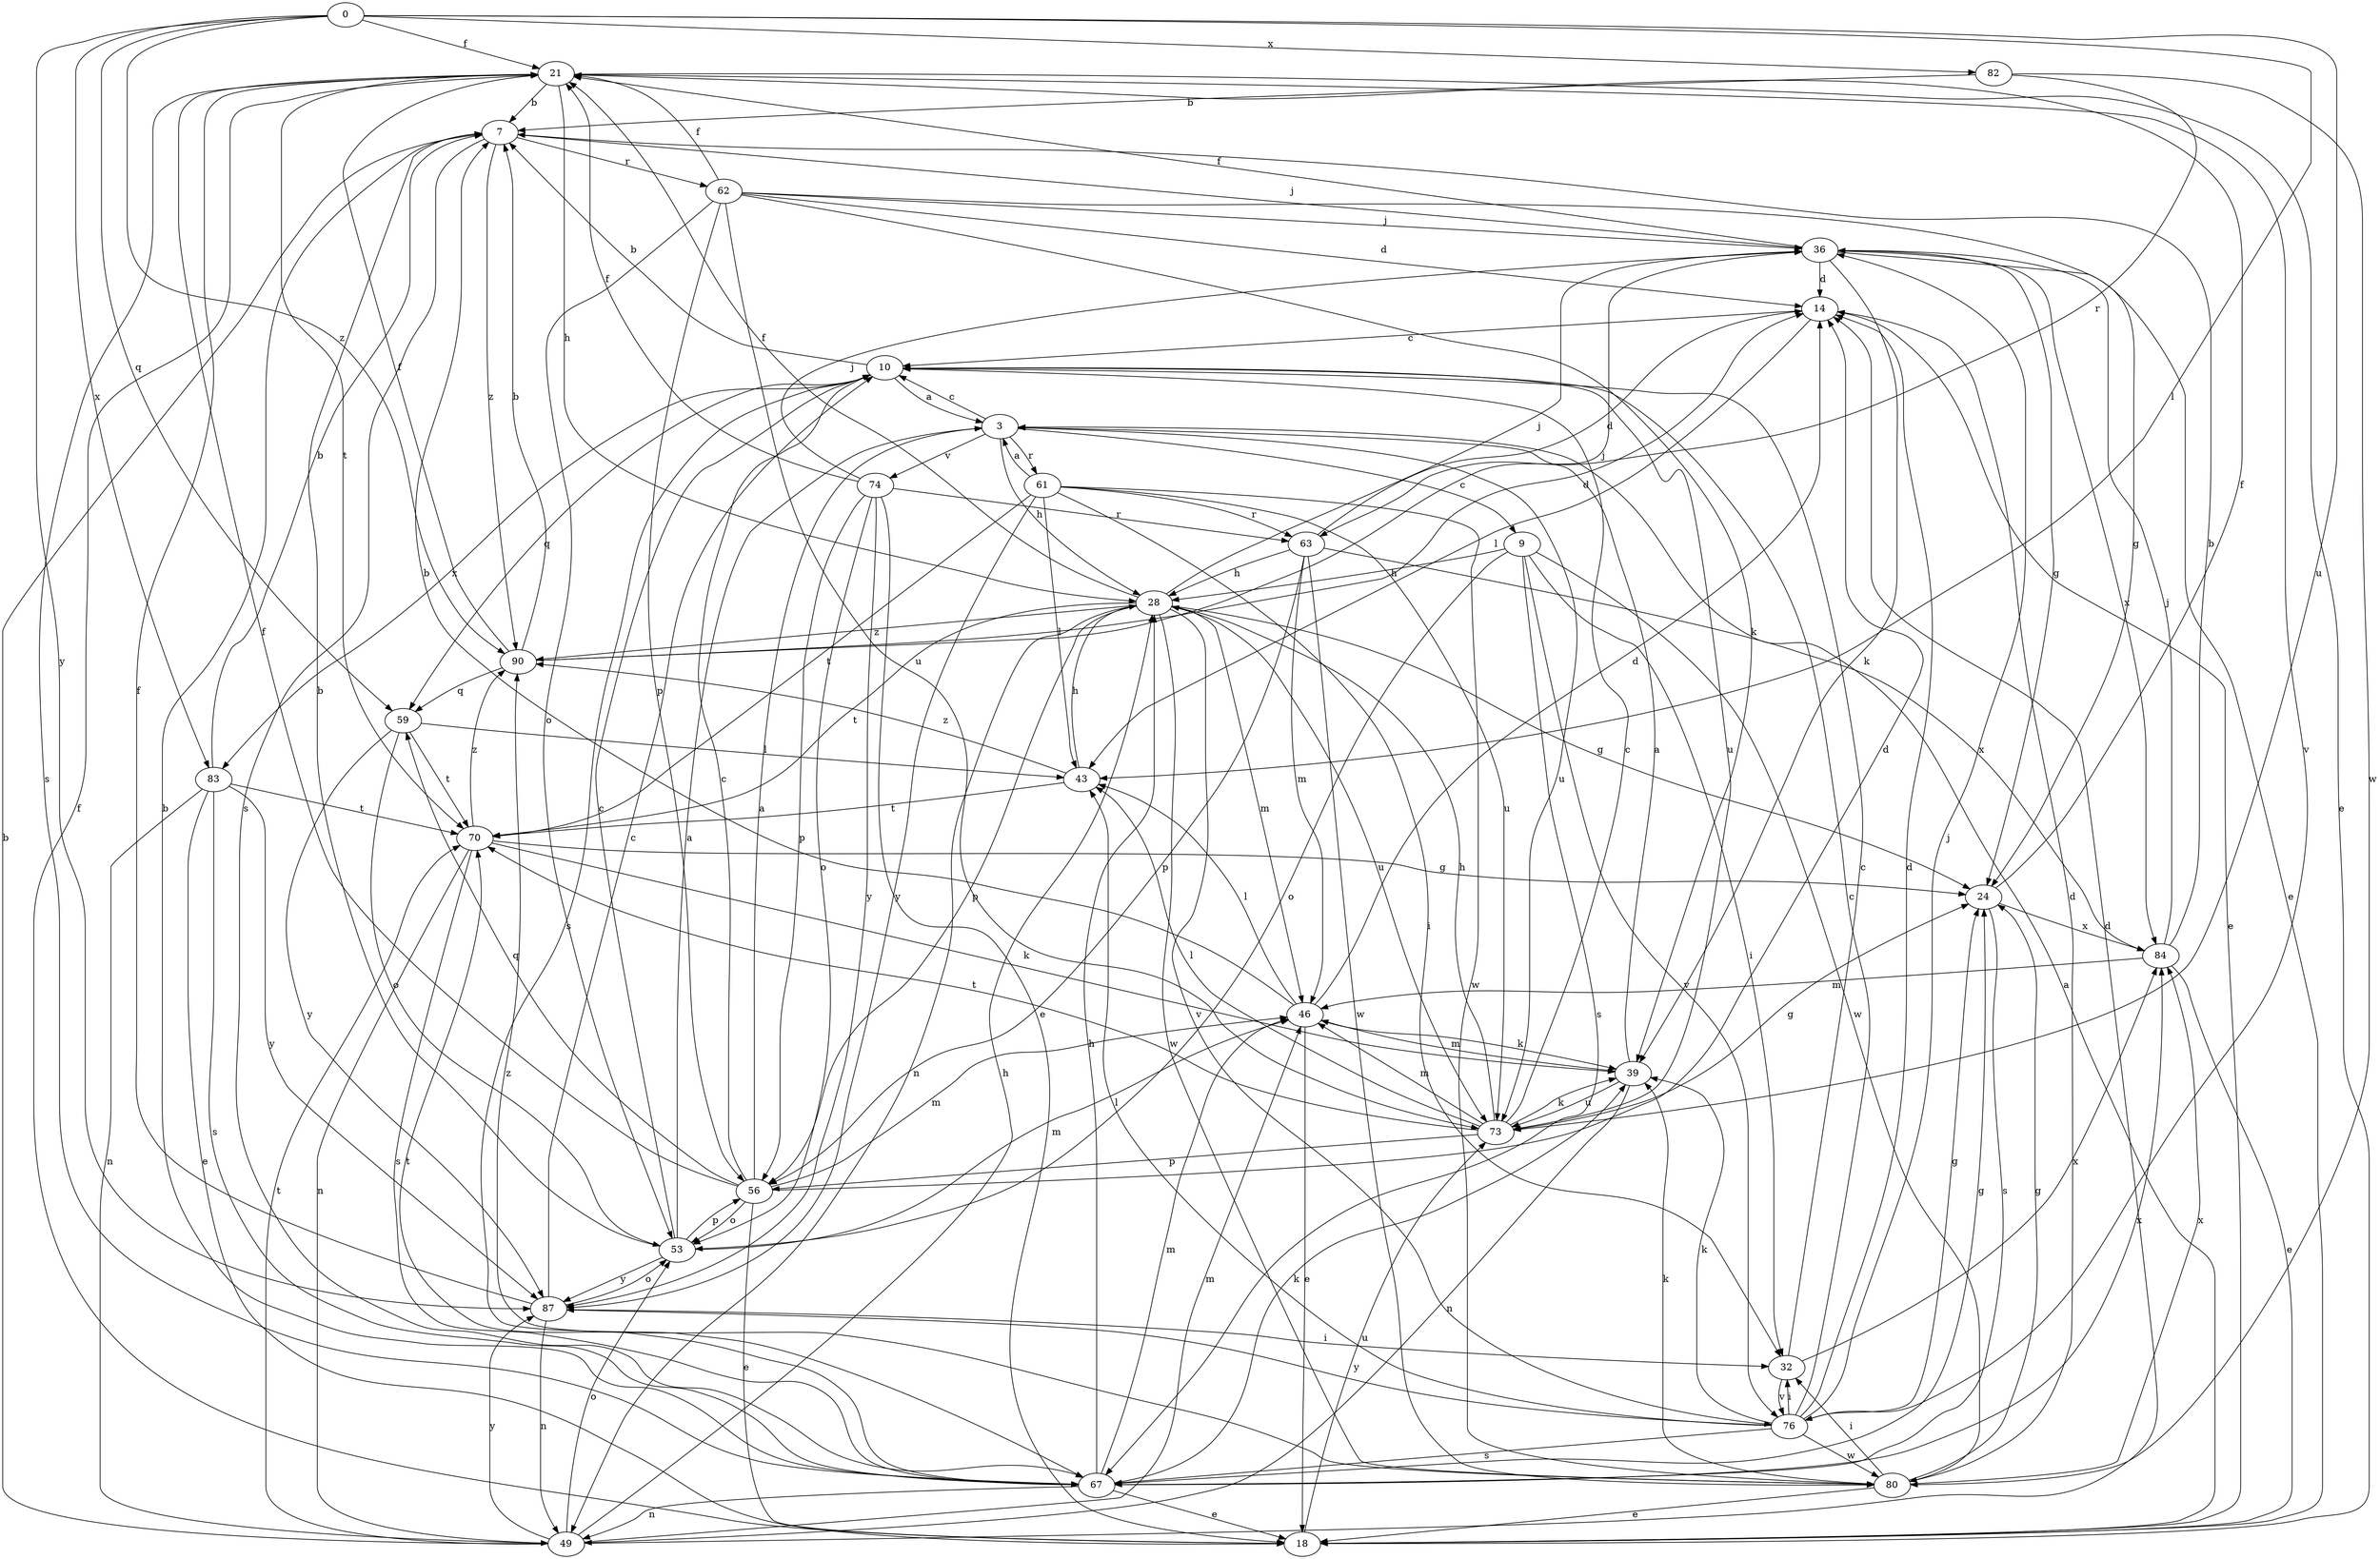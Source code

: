 strict digraph  {
0;
3;
7;
9;
10;
14;
18;
21;
24;
28;
32;
36;
39;
43;
46;
49;
53;
56;
59;
61;
62;
63;
67;
70;
73;
74;
76;
80;
82;
83;
84;
87;
90;
0 -> 21  [label=f];
0 -> 43  [label=l];
0 -> 59  [label=q];
0 -> 73  [label=u];
0 -> 82  [label=x];
0 -> 83  [label=x];
0 -> 87  [label=y];
0 -> 90  [label=z];
3 -> 9  [label=c];
3 -> 10  [label=c];
3 -> 28  [label=h];
3 -> 61  [label=r];
3 -> 73  [label=u];
3 -> 74  [label=v];
7 -> 36  [label=j];
7 -> 62  [label=r];
7 -> 67  [label=s];
7 -> 90  [label=z];
9 -> 28  [label=h];
9 -> 32  [label=i];
9 -> 53  [label=o];
9 -> 67  [label=s];
9 -> 76  [label=v];
9 -> 80  [label=w];
10 -> 3  [label=a];
10 -> 7  [label=b];
10 -> 59  [label=q];
10 -> 67  [label=s];
10 -> 73  [label=u];
10 -> 83  [label=x];
14 -> 10  [label=c];
14 -> 18  [label=e];
14 -> 43  [label=l];
18 -> 3  [label=a];
18 -> 21  [label=f];
18 -> 73  [label=u];
21 -> 7  [label=b];
21 -> 18  [label=e];
21 -> 28  [label=h];
21 -> 67  [label=s];
21 -> 70  [label=t];
21 -> 76  [label=v];
24 -> 21  [label=f];
24 -> 67  [label=s];
24 -> 84  [label=x];
28 -> 21  [label=f];
28 -> 24  [label=g];
28 -> 36  [label=j];
28 -> 46  [label=m];
28 -> 49  [label=n];
28 -> 56  [label=p];
28 -> 70  [label=t];
28 -> 73  [label=u];
28 -> 76  [label=v];
28 -> 80  [label=w];
28 -> 90  [label=z];
32 -> 10  [label=c];
32 -> 76  [label=v];
32 -> 84  [label=x];
36 -> 14  [label=d];
36 -> 18  [label=e];
36 -> 21  [label=f];
36 -> 24  [label=g];
36 -> 39  [label=k];
36 -> 84  [label=x];
39 -> 3  [label=a];
39 -> 46  [label=m];
39 -> 49  [label=n];
39 -> 73  [label=u];
43 -> 28  [label=h];
43 -> 70  [label=t];
43 -> 90  [label=z];
46 -> 7  [label=b];
46 -> 14  [label=d];
46 -> 18  [label=e];
46 -> 39  [label=k];
46 -> 43  [label=l];
49 -> 7  [label=b];
49 -> 14  [label=d];
49 -> 28  [label=h];
49 -> 46  [label=m];
49 -> 53  [label=o];
49 -> 70  [label=t];
49 -> 87  [label=y];
53 -> 3  [label=a];
53 -> 7  [label=b];
53 -> 10  [label=c];
53 -> 46  [label=m];
53 -> 56  [label=p];
53 -> 87  [label=y];
56 -> 3  [label=a];
56 -> 10  [label=c];
56 -> 14  [label=d];
56 -> 18  [label=e];
56 -> 21  [label=f];
56 -> 46  [label=m];
56 -> 53  [label=o];
56 -> 59  [label=q];
59 -> 43  [label=l];
59 -> 53  [label=o];
59 -> 70  [label=t];
59 -> 87  [label=y];
61 -> 3  [label=a];
61 -> 32  [label=i];
61 -> 43  [label=l];
61 -> 63  [label=r];
61 -> 70  [label=t];
61 -> 73  [label=u];
61 -> 80  [label=w];
61 -> 87  [label=y];
62 -> 14  [label=d];
62 -> 21  [label=f];
62 -> 24  [label=g];
62 -> 36  [label=j];
62 -> 39  [label=k];
62 -> 53  [label=o];
62 -> 56  [label=p];
62 -> 73  [label=u];
63 -> 14  [label=d];
63 -> 28  [label=h];
63 -> 46  [label=m];
63 -> 56  [label=p];
63 -> 80  [label=w];
63 -> 84  [label=x];
67 -> 7  [label=b];
67 -> 18  [label=e];
67 -> 24  [label=g];
67 -> 28  [label=h];
67 -> 39  [label=k];
67 -> 46  [label=m];
67 -> 49  [label=n];
67 -> 70  [label=t];
67 -> 84  [label=x];
70 -> 24  [label=g];
70 -> 39  [label=k];
70 -> 49  [label=n];
70 -> 67  [label=s];
70 -> 90  [label=z];
73 -> 10  [label=c];
73 -> 24  [label=g];
73 -> 28  [label=h];
73 -> 39  [label=k];
73 -> 43  [label=l];
73 -> 46  [label=m];
73 -> 56  [label=p];
73 -> 70  [label=t];
74 -> 18  [label=e];
74 -> 21  [label=f];
74 -> 36  [label=j];
74 -> 53  [label=o];
74 -> 56  [label=p];
74 -> 63  [label=r];
74 -> 87  [label=y];
76 -> 10  [label=c];
76 -> 14  [label=d];
76 -> 24  [label=g];
76 -> 32  [label=i];
76 -> 36  [label=j];
76 -> 39  [label=k];
76 -> 43  [label=l];
76 -> 67  [label=s];
76 -> 80  [label=w];
76 -> 87  [label=y];
80 -> 14  [label=d];
80 -> 18  [label=e];
80 -> 24  [label=g];
80 -> 32  [label=i];
80 -> 39  [label=k];
80 -> 84  [label=x];
80 -> 90  [label=z];
82 -> 7  [label=b];
82 -> 63  [label=r];
82 -> 80  [label=w];
83 -> 7  [label=b];
83 -> 18  [label=e];
83 -> 49  [label=n];
83 -> 67  [label=s];
83 -> 70  [label=t];
83 -> 87  [label=y];
84 -> 7  [label=b];
84 -> 18  [label=e];
84 -> 36  [label=j];
84 -> 46  [label=m];
87 -> 10  [label=c];
87 -> 21  [label=f];
87 -> 32  [label=i];
87 -> 49  [label=n];
87 -> 53  [label=o];
90 -> 7  [label=b];
90 -> 14  [label=d];
90 -> 21  [label=f];
90 -> 36  [label=j];
90 -> 59  [label=q];
}
